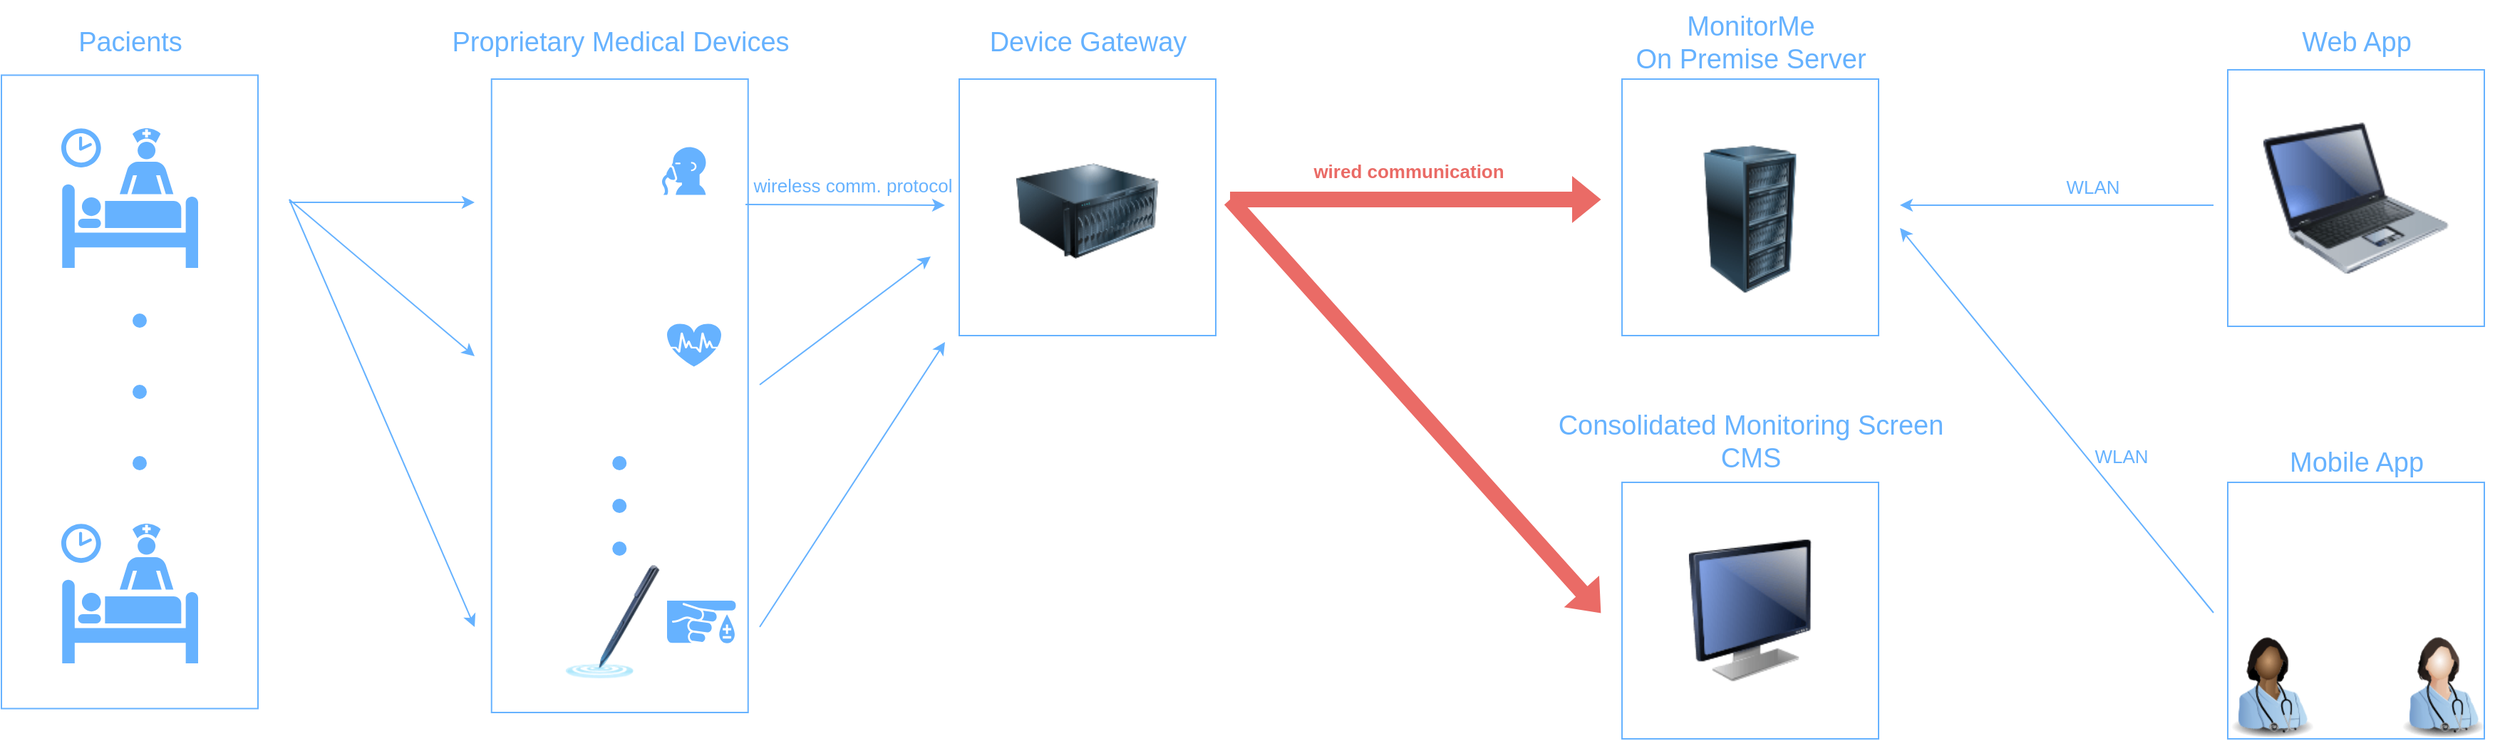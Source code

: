 <mxfile version="23.1.5" type="device">
  <diagram name="Page-1" id="b5b7bab2-c9e2-2cf4-8b2a-24fd1a2a6d21">
    <mxGraphModel dx="2070" dy="962" grid="0" gridSize="10" guides="1" tooltips="1" connect="1" arrows="1" fold="1" page="0" pageScale="1" pageWidth="827" pageHeight="1169" background="none" math="0" shadow="0">
      <root>
        <mxCell id="0" />
        <mxCell id="1" parent="0" />
        <mxCell id="YlBb7T-y6JXZoCU6qG1A-75" value="" style="whiteSpace=wrap;html=1;strokeColor=#66B2FF;" parent="1" vertex="1">
          <mxGeometry x="-72" y="92.75" width="180" height="444.5" as="geometry" />
        </mxCell>
        <mxCell id="YlBb7T-y6JXZoCU6qG1A-74" value="" style="whiteSpace=wrap;html=1;strokeColor=#66B2FF;" parent="1" vertex="1">
          <mxGeometry x="271.87" y="95.5" width="180" height="444.5" as="geometry" />
        </mxCell>
        <mxCell id="YlBb7T-y6JXZoCU6qG1A-73" value="" style="whiteSpace=wrap;html=1;aspect=fixed;strokeColor=#66B2FF;" parent="1" vertex="1">
          <mxGeometry x="600" y="95.5" width="180" height="180" as="geometry" />
        </mxCell>
        <mxCell id="YlBb7T-y6JXZoCU6qG1A-72" value="" style="whiteSpace=wrap;html=1;aspect=fixed;strokeColor=#66B2FF;" parent="1" vertex="1">
          <mxGeometry x="1065" y="95.5" width="180" height="180" as="geometry" />
        </mxCell>
        <mxCell id="YlBb7T-y6JXZoCU6qG1A-70" value="" style="whiteSpace=wrap;html=1;aspect=fixed;strokeColor=#66B2FF;" parent="1" vertex="1">
          <mxGeometry x="1065" y="378.5" width="180" height="180" as="geometry" />
        </mxCell>
        <mxCell id="YlBb7T-y6JXZoCU6qG1A-67" value="" style="whiteSpace=wrap;html=1;aspect=fixed;strokeColor=#66B2FF;" parent="1" vertex="1">
          <mxGeometry x="1490" y="378.5" width="180" height="180" as="geometry" />
        </mxCell>
        <mxCell id="YlBb7T-y6JXZoCU6qG1A-66" value="" style="whiteSpace=wrap;html=1;aspect=fixed;strokeColor=#66B2FF;" parent="1" vertex="1">
          <mxGeometry x="1490" y="89" width="180" height="180" as="geometry" />
        </mxCell>
        <mxCell id="YlBb7T-y6JXZoCU6qG1A-1" value="" style="shape=mxgraph.signs.healthcare.inpatient;html=1;pointerEvents=1;fillColor=#66B2FF;strokeColor=none;verticalLabelPosition=bottom;verticalAlign=top;align=center;sketch=0;" parent="1" vertex="1">
          <mxGeometry x="-30" y="407.5" width="96" height="98" as="geometry" />
        </mxCell>
        <mxCell id="YlBb7T-y6JXZoCU6qG1A-2" value="" style="shape=mxgraph.signs.healthcare.inpatient;html=1;pointerEvents=1;fillColor=#66B2FF;strokeColor=none;verticalLabelPosition=bottom;verticalAlign=top;align=center;sketch=0;" parent="1" vertex="1">
          <mxGeometry x="-30" y="130" width="96" height="98" as="geometry" />
        </mxCell>
        <mxCell id="YlBb7T-y6JXZoCU6qG1A-5" value="" style="shape=ellipse;fillColor=#66B2FF;strokeColor=none;html=1;sketch=0;" parent="1" vertex="1">
          <mxGeometry x="20" y="260" width="10" height="10" as="geometry" />
        </mxCell>
        <mxCell id="YlBb7T-y6JXZoCU6qG1A-6" value="" style="shape=ellipse;fillColor=#66B2FF;strokeColor=none;html=1;sketch=0;" parent="1" vertex="1">
          <mxGeometry x="20" y="310" width="10" height="10" as="geometry" />
        </mxCell>
        <mxCell id="YlBb7T-y6JXZoCU6qG1A-8" value="" style="shape=ellipse;fillColor=#66B2FF;strokeColor=none;html=1;sketch=0;direction=south;" parent="1" vertex="1">
          <mxGeometry x="20" y="360" width="10" height="10" as="geometry" />
        </mxCell>
        <mxCell id="YlBb7T-y6JXZoCU6qG1A-10" value="" style="endArrow=classic;html=1;rounded=0;strokeColor=#66B2FF;" parent="1" edge="1">
          <mxGeometry width="50" height="50" relative="1" as="geometry">
            <mxPoint x="130" y="182" as="sourcePoint" />
            <mxPoint x="260" y="182" as="targetPoint" />
          </mxGeometry>
        </mxCell>
        <mxCell id="YlBb7T-y6JXZoCU6qG1A-12" value="" style="shape=mxgraph.signs.healthcare.anesthesia;html=1;pointerEvents=1;fillColor=#66B2FF;strokeColor=none;verticalLabelPosition=bottom;verticalAlign=top;align=center;sketch=0;rotation=-90;" parent="1" vertex="1">
          <mxGeometry x="390" y="144.5" width="33.5" height="31" as="geometry" />
        </mxCell>
        <mxCell id="YlBb7T-y6JXZoCU6qG1A-14" value="" style="endArrow=classic;html=1;rounded=0;strokeColor=#66B2FF;" parent="1" edge="1">
          <mxGeometry width="50" height="50" relative="1" as="geometry">
            <mxPoint x="130" y="180" as="sourcePoint" />
            <mxPoint x="260" y="290" as="targetPoint" />
          </mxGeometry>
        </mxCell>
        <mxCell id="YlBb7T-y6JXZoCU6qG1A-17" value="" style="shape=mxgraph.signs.healthcare.cardiology;html=1;pointerEvents=1;fillColor=#66B2FF;strokeColor=none;verticalLabelPosition=bottom;verticalAlign=top;align=center;sketch=0;" parent="1" vertex="1">
          <mxGeometry x="395" y="267.25" width="38" height="30" as="geometry" />
        </mxCell>
        <mxCell id="YlBb7T-y6JXZoCU6qG1A-18" value="" style="shape=ellipse;fillColor=#66B2FF;strokeColor=none;html=1;sketch=0;" parent="1" vertex="1">
          <mxGeometry x="356.62" y="360" width="10" height="10" as="geometry" />
        </mxCell>
        <mxCell id="YlBb7T-y6JXZoCU6qG1A-19" value="" style="shape=ellipse;fillColor=#66B2FF;strokeColor=none;html=1;sketch=0;" parent="1" vertex="1">
          <mxGeometry x="356.62" y="390" width="10" height="10" as="geometry" />
        </mxCell>
        <mxCell id="YlBb7T-y6JXZoCU6qG1A-20" value="" style="shape=ellipse;fillColor=#66B2FF;strokeColor=none;html=1;sketch=0;" parent="1" vertex="1">
          <mxGeometry x="356.62" y="420" width="10" height="10" as="geometry" />
        </mxCell>
        <mxCell id="YlBb7T-y6JXZoCU6qG1A-21" value="" style="endArrow=classic;html=1;rounded=0;strokeColor=#66B2FF;" parent="1" edge="1">
          <mxGeometry width="50" height="50" relative="1" as="geometry">
            <mxPoint x="130" y="180" as="sourcePoint" />
            <mxPoint x="260" y="480" as="targetPoint" />
          </mxGeometry>
        </mxCell>
        <mxCell id="YlBb7T-y6JXZoCU6qG1A-30" value="" style="endArrow=classic;html=1;rounded=0;strokeColor=#66B2FF;exitX=1.073;exitY=0.531;exitDx=0;exitDy=0;exitPerimeter=0;" parent="1" edge="1">
          <mxGeometry width="50" height="50" relative="1" as="geometry">
            <mxPoint x="450" y="183.5" as="sourcePoint" />
            <mxPoint x="590" y="184" as="targetPoint" />
          </mxGeometry>
        </mxCell>
        <mxCell id="YlBb7T-y6JXZoCU6qG1A-31" value="" style="endArrow=classic;html=1;rounded=0;strokeColor=#66B2FF;" parent="1" edge="1">
          <mxGeometry width="50" height="50" relative="1" as="geometry">
            <mxPoint x="460" y="310" as="sourcePoint" />
            <mxPoint x="580" y="220" as="targetPoint" />
          </mxGeometry>
        </mxCell>
        <mxCell id="YlBb7T-y6JXZoCU6qG1A-32" value="" style="endArrow=classic;html=1;rounded=0;strokeColor=#66B2FF;" parent="1" edge="1">
          <mxGeometry width="50" height="50" relative="1" as="geometry">
            <mxPoint x="460" y="480" as="sourcePoint" />
            <mxPoint x="590" y="280" as="targetPoint" />
          </mxGeometry>
        </mxCell>
        <mxCell id="YlBb7T-y6JXZoCU6qG1A-33" value="" style="image;html=1;image=img/lib/clip_art/computers/Server_128x128.png" parent="1" vertex="1">
          <mxGeometry x="640" y="130" width="100" height="116" as="geometry" />
        </mxCell>
        <mxCell id="YlBb7T-y6JXZoCU6qG1A-34" value="Device Gateway" style="text;strokeColor=none;fillColor=none;html=1;fontSize=19;fontStyle=0;verticalAlign=middle;align=center;fontColor=#66B2FF;" parent="1" vertex="1">
          <mxGeometry x="640" y="50" width="100" height="40" as="geometry" />
        </mxCell>
        <mxCell id="YlBb7T-y6JXZoCU6qG1A-36" value="Proprietary Medical Devices" style="text;strokeColor=none;fillColor=none;html=1;fontSize=19;fontStyle=0;verticalAlign=middle;align=center;fontColor=#66B2FF;" parent="1" vertex="1">
          <mxGeometry x="316.87" y="40" width="90" height="60" as="geometry" />
        </mxCell>
        <mxCell id="YlBb7T-y6JXZoCU6qG1A-37" value="" style="shape=mxgraph.signs.healthcare.diabetes;html=1;pointerEvents=1;fillColor=#66B2FF;strokeColor=none;verticalLabelPosition=bottom;verticalAlign=top;align=center;sketch=0;" parent="1" vertex="1">
          <mxGeometry x="395" y="461.38" width="48.25" height="30" as="geometry" />
        </mxCell>
        <mxCell id="YlBb7T-y6JXZoCU6qG1A-38" value="Pacients" style="text;strokeColor=none;fillColor=none;html=1;fontSize=19;fontStyle=0;verticalAlign=middle;align=center;fontColor=#66B2FF;" parent="1" vertex="1">
          <mxGeometry x="-27" y="40" width="90" height="60" as="geometry" />
        </mxCell>
        <mxCell id="YlBb7T-y6JXZoCU6qG1A-39" value="wireless comm. protocol" style="text;strokeColor=none;fillColor=none;html=1;fontSize=13;fontStyle=0;verticalAlign=middle;align=center;fontColor=#66B2FF;" parent="1" vertex="1">
          <mxGeometry x="480" y="140" width="90" height="60" as="geometry" />
        </mxCell>
        <mxCell id="YlBb7T-y6JXZoCU6qG1A-40" value="" style="shape=flexArrow;endArrow=classic;html=1;rounded=0;fontColor=#EA6B66;strokeColor=#EA6B66;fillColor=#EA6B66;startSize=6;strokeWidth=1;" parent="1" edge="1">
          <mxGeometry width="50" height="50" relative="1" as="geometry">
            <mxPoint x="790" y="180" as="sourcePoint" />
            <mxPoint x="1050" y="180" as="targetPoint" />
          </mxGeometry>
        </mxCell>
        <mxCell id="YlBb7T-y6JXZoCU6qG1A-41" value="wired communication" style="text;strokeColor=none;fillColor=none;html=1;fontSize=13;fontStyle=1;verticalAlign=middle;align=center;fontColor=#EA6B66;" parent="1" vertex="1">
          <mxGeometry x="870" y="130" width="90" height="60" as="geometry" />
        </mxCell>
        <mxCell id="YlBb7T-y6JXZoCU6qG1A-48" value="MonitorMe&lt;br&gt;On Premise Server" style="text;strokeColor=none;fillColor=none;html=1;fontSize=19;fontStyle=0;verticalAlign=middle;align=center;fontColor=#66B2FF;" parent="1" vertex="1">
          <mxGeometry x="1105" y="50" width="100" height="40" as="geometry" />
        </mxCell>
        <mxCell id="YlBb7T-y6JXZoCU6qG1A-49" value="" style="shape=flexArrow;endArrow=classic;html=1;rounded=0;fontColor=#EA6B66;strokeColor=#EA6B66;fillColor=#EA6B66;" parent="1" edge="1">
          <mxGeometry width="50" height="50" relative="1" as="geometry">
            <mxPoint x="790" y="180" as="sourcePoint" />
            <mxPoint x="1050" y="470" as="targetPoint" />
          </mxGeometry>
        </mxCell>
        <mxCell id="YlBb7T-y6JXZoCU6qG1A-51" value="" style="image;html=1;image=img/lib/clip_art/computers/Monitor_128x128.png" parent="1" vertex="1">
          <mxGeometry x="1090" y="418.75" width="130" height="100" as="geometry" />
        </mxCell>
        <mxCell id="YlBb7T-y6JXZoCU6qG1A-52" value="Consolidated Monitoring Screen&lt;br&gt;CMS" style="text;strokeColor=none;fillColor=none;html=1;fontSize=19;fontStyle=0;verticalAlign=middle;align=center;fontColor=#66B2FF;" parent="1" vertex="1">
          <mxGeometry x="1105" y="330" width="100" height="40" as="geometry" />
        </mxCell>
        <mxCell id="YlBb7T-y6JXZoCU6qG1A-53" value="" style="image;html=1;image=img/lib/clip_art/computers/Server_Rack_128x128.png" parent="1" vertex="1">
          <mxGeometry x="1090" y="142" width="130" height="104" as="geometry" />
        </mxCell>
        <mxCell id="YlBb7T-y6JXZoCU6qG1A-55" value="" style="shape=image;html=1;verticalAlign=top;verticalLabelPosition=bottom;labelBackgroundColor=#ffffff;imageAspect=0;aspect=fixed;image=https://cdn0.iconfinder.com/data/icons/devices-42/512/Watch-128.png" parent="1" vertex="1">
          <mxGeometry x="307.87" y="228" width="108.5" height="108.5" as="geometry" />
        </mxCell>
        <mxCell id="YlBb7T-y6JXZoCU6qG1A-56" value="" style="shape=image;html=1;verticalAlign=top;verticalLabelPosition=bottom;labelBackgroundColor=#ffffff;imageAspect=0;aspect=fixed;image=https://cdn0.iconfinder.com/data/icons/devices-42/1600/Watch_2-128.png" parent="1" vertex="1">
          <mxGeometry x="307.87" y="106" width="108" height="108" as="geometry" />
        </mxCell>
        <mxCell id="YlBb7T-y6JXZoCU6qG1A-58" value="" style="endArrow=classic;html=1;rounded=0;strokeColor=#66B2FF;" parent="1" edge="1">
          <mxGeometry width="50" height="50" relative="1" as="geometry">
            <mxPoint x="1480" y="184" as="sourcePoint" />
            <mxPoint x="1260" y="184" as="targetPoint" />
          </mxGeometry>
        </mxCell>
        <mxCell id="YlBb7T-y6JXZoCU6qG1A-59" value="WLAN" style="text;strokeColor=none;fillColor=none;html=1;fontSize=13;fontStyle=0;verticalAlign=middle;align=center;fontColor=#66B2FF;" parent="1" vertex="1">
          <mxGeometry x="1350" y="141" width="90" height="60" as="geometry" />
        </mxCell>
        <mxCell id="YlBb7T-y6JXZoCU6qG1A-63" value="" style="shape=image;html=1;verticalAlign=top;verticalLabelPosition=bottom;labelBackgroundColor=#ffffff;imageAspect=0;aspect=fixed;image=https://cdn2.iconfinder.com/data/icons/mobile-and-internet-business/499/mobile_in_hand-128.png" parent="1" vertex="1">
          <mxGeometry x="1500" y="404.38" width="144" height="144" as="geometry" />
        </mxCell>
        <mxCell id="YlBb7T-y6JXZoCU6qG1A-64" value="" style="endArrow=classic;html=1;rounded=0;strokeColor=#66B2FF;" parent="1" edge="1">
          <mxGeometry width="50" height="50" relative="1" as="geometry">
            <mxPoint x="1480" y="470" as="sourcePoint" />
            <mxPoint x="1260" y="200" as="targetPoint" />
          </mxGeometry>
        </mxCell>
        <mxCell id="YlBb7T-y6JXZoCU6qG1A-65" value="Mobile App" style="text;strokeColor=none;fillColor=none;html=1;fontSize=19;fontStyle=0;verticalAlign=middle;align=center;fontColor=#66B2FF;" parent="1" vertex="1">
          <mxGeometry x="1530" y="345" width="100" height="40" as="geometry" />
        </mxCell>
        <mxCell id="YlBb7T-y6JXZoCU6qG1A-62" value="Web App" style="text;strokeColor=none;fillColor=none;html=1;fontSize=19;fontStyle=0;verticalAlign=middle;align=center;fontColor=#66B2FF;" parent="1" vertex="1">
          <mxGeometry x="1530" y="50" width="100" height="40" as="geometry" />
        </mxCell>
        <mxCell id="YlBb7T-y6JXZoCU6qG1A-68" value="" style="image;html=1;image=img/lib/clip_art/people/Nurse_Woman_128x128.png" parent="1" vertex="1">
          <mxGeometry x="1600" y="478.5" width="80" height="80" as="geometry" />
        </mxCell>
        <mxCell id="YlBb7T-y6JXZoCU6qG1A-69" value="" style="image;html=1;image=img/lib/clip_art/people/Nurse_Woman_Black_128x128.png" parent="1" vertex="1">
          <mxGeometry x="1480" y="478.5" width="80" height="80" as="geometry" />
        </mxCell>
        <mxCell id="YlBb7T-y6JXZoCU6qG1A-77" value="WLAN" style="text;strokeColor=none;fillColor=none;html=1;fontSize=13;fontStyle=0;verticalAlign=middle;align=center;fontColor=#66B2FF;rotation=0;" parent="1" vertex="1">
          <mxGeometry x="1370" y="330" width="90" height="60" as="geometry" />
        </mxCell>
        <mxCell id="YlBb7T-y6JXZoCU6qG1A-79" value="" style="image;html=1;image=img/lib/clip_art/computers/Laptop_128x128.png" parent="1" vertex="1">
          <mxGeometry x="1515" y="104" width="130" height="150" as="geometry" />
        </mxCell>
        <mxCell id="YlBb7T-y6JXZoCU6qG1A-81" value="" style="image;html=1;image=img/lib/clip_art/computers/Stylus_128x128.png" parent="1" vertex="1">
          <mxGeometry x="317" y="436" width="80" height="80" as="geometry" />
        </mxCell>
      </root>
    </mxGraphModel>
  </diagram>
</mxfile>

